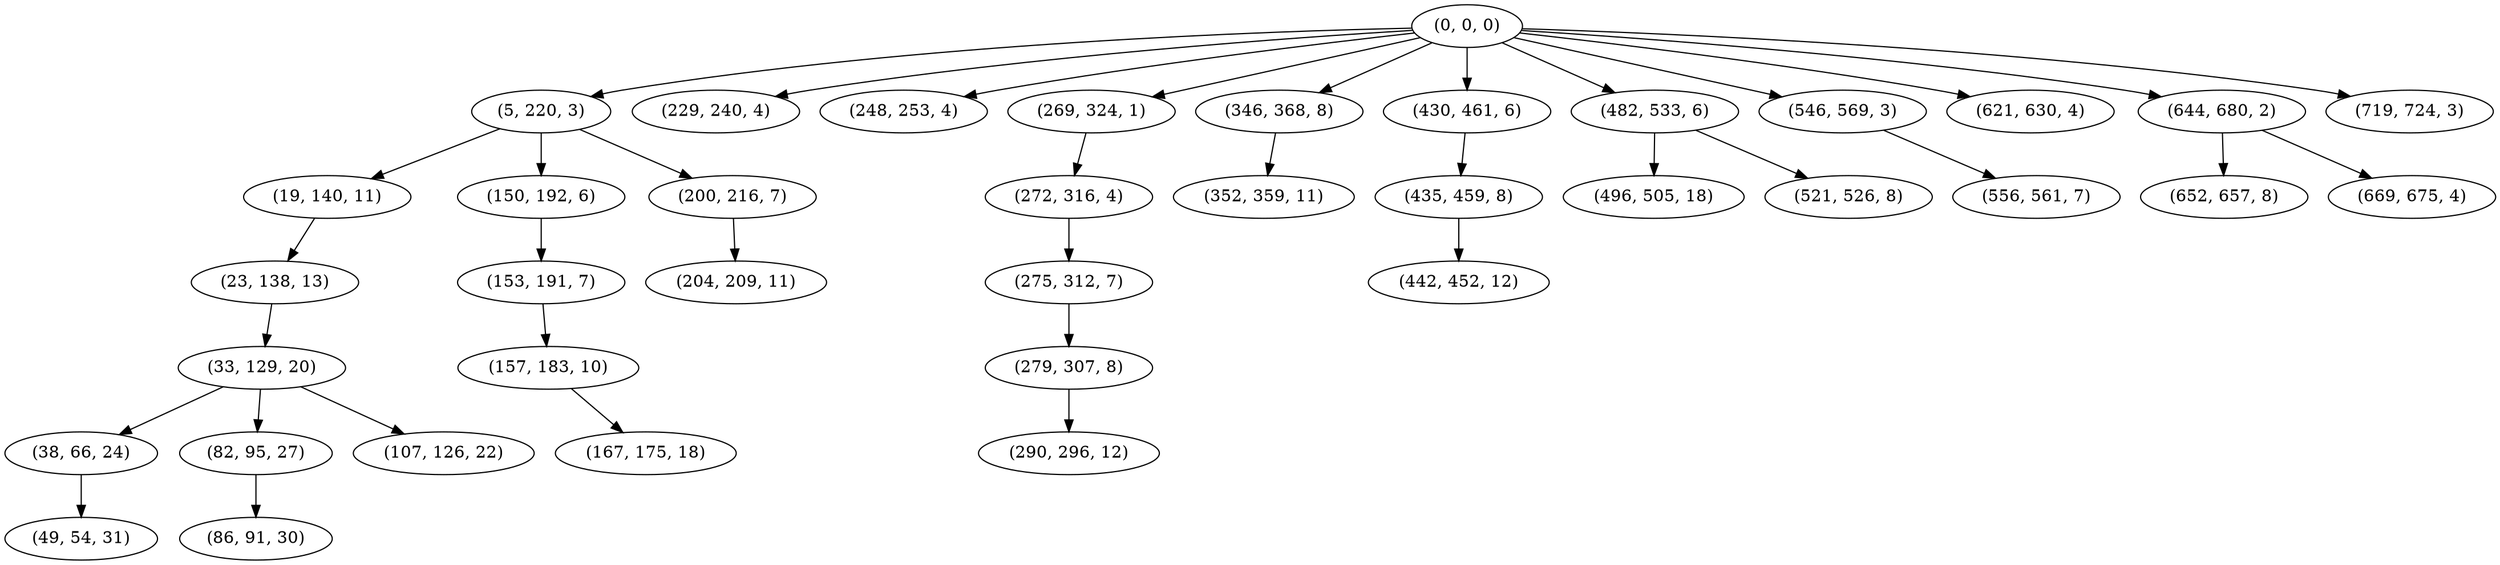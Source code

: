digraph tree {
    "(0, 0, 0)";
    "(5, 220, 3)";
    "(19, 140, 11)";
    "(23, 138, 13)";
    "(33, 129, 20)";
    "(38, 66, 24)";
    "(49, 54, 31)";
    "(82, 95, 27)";
    "(86, 91, 30)";
    "(107, 126, 22)";
    "(150, 192, 6)";
    "(153, 191, 7)";
    "(157, 183, 10)";
    "(167, 175, 18)";
    "(200, 216, 7)";
    "(204, 209, 11)";
    "(229, 240, 4)";
    "(248, 253, 4)";
    "(269, 324, 1)";
    "(272, 316, 4)";
    "(275, 312, 7)";
    "(279, 307, 8)";
    "(290, 296, 12)";
    "(346, 368, 8)";
    "(352, 359, 11)";
    "(430, 461, 6)";
    "(435, 459, 8)";
    "(442, 452, 12)";
    "(482, 533, 6)";
    "(496, 505, 18)";
    "(521, 526, 8)";
    "(546, 569, 3)";
    "(556, 561, 7)";
    "(621, 630, 4)";
    "(644, 680, 2)";
    "(652, 657, 8)";
    "(669, 675, 4)";
    "(719, 724, 3)";
    "(0, 0, 0)" -> "(5, 220, 3)";
    "(0, 0, 0)" -> "(229, 240, 4)";
    "(0, 0, 0)" -> "(248, 253, 4)";
    "(0, 0, 0)" -> "(269, 324, 1)";
    "(0, 0, 0)" -> "(346, 368, 8)";
    "(0, 0, 0)" -> "(430, 461, 6)";
    "(0, 0, 0)" -> "(482, 533, 6)";
    "(0, 0, 0)" -> "(546, 569, 3)";
    "(0, 0, 0)" -> "(621, 630, 4)";
    "(0, 0, 0)" -> "(644, 680, 2)";
    "(0, 0, 0)" -> "(719, 724, 3)";
    "(5, 220, 3)" -> "(19, 140, 11)";
    "(5, 220, 3)" -> "(150, 192, 6)";
    "(5, 220, 3)" -> "(200, 216, 7)";
    "(19, 140, 11)" -> "(23, 138, 13)";
    "(23, 138, 13)" -> "(33, 129, 20)";
    "(33, 129, 20)" -> "(38, 66, 24)";
    "(33, 129, 20)" -> "(82, 95, 27)";
    "(33, 129, 20)" -> "(107, 126, 22)";
    "(38, 66, 24)" -> "(49, 54, 31)";
    "(82, 95, 27)" -> "(86, 91, 30)";
    "(150, 192, 6)" -> "(153, 191, 7)";
    "(153, 191, 7)" -> "(157, 183, 10)";
    "(157, 183, 10)" -> "(167, 175, 18)";
    "(200, 216, 7)" -> "(204, 209, 11)";
    "(269, 324, 1)" -> "(272, 316, 4)";
    "(272, 316, 4)" -> "(275, 312, 7)";
    "(275, 312, 7)" -> "(279, 307, 8)";
    "(279, 307, 8)" -> "(290, 296, 12)";
    "(346, 368, 8)" -> "(352, 359, 11)";
    "(430, 461, 6)" -> "(435, 459, 8)";
    "(435, 459, 8)" -> "(442, 452, 12)";
    "(482, 533, 6)" -> "(496, 505, 18)";
    "(482, 533, 6)" -> "(521, 526, 8)";
    "(546, 569, 3)" -> "(556, 561, 7)";
    "(644, 680, 2)" -> "(652, 657, 8)";
    "(644, 680, 2)" -> "(669, 675, 4)";
}
